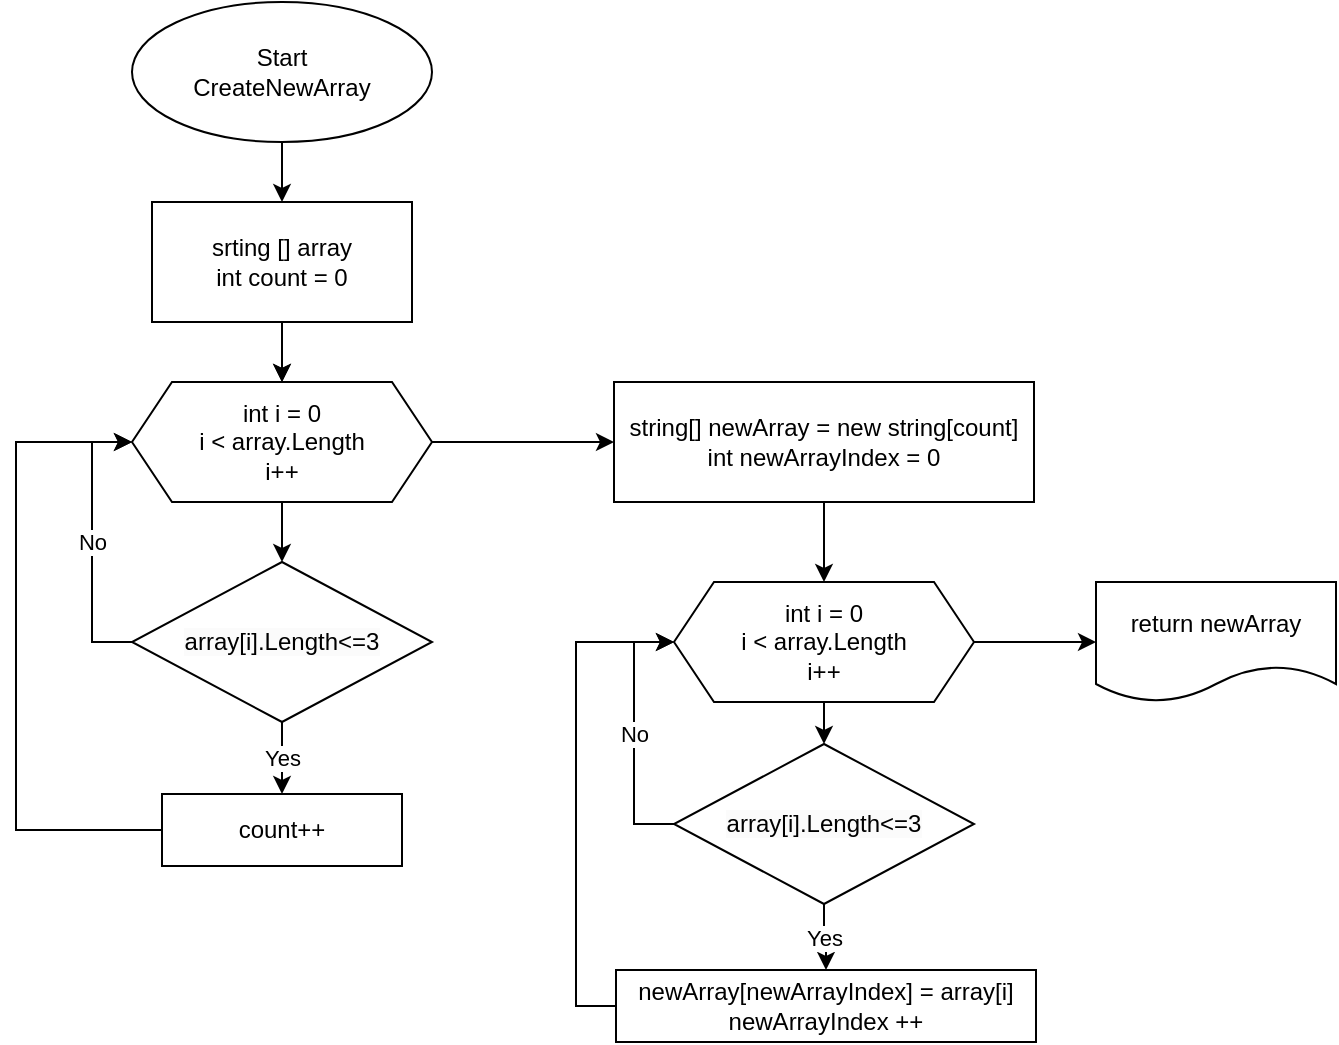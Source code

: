 <mxfile version="20.8.10" type="device"><diagram name="Страница 1" id="zc-KgeLhs6Rx8oAJjeGj"><mxGraphModel dx="1021" dy="506" grid="1" gridSize="10" guides="1" tooltips="1" connect="1" arrows="1" fold="1" page="1" pageScale="1" pageWidth="1169" pageHeight="827" math="0" shadow="0"><root><mxCell id="0"/><mxCell id="1" parent="0"/><mxCell id="bjv6lLLqhC_EdEihry8E-2" style="edgeStyle=orthogonalEdgeStyle;rounded=0;orthogonalLoop=1;jettySize=auto;html=1;entryX=0.5;entryY=0;entryDx=0;entryDy=0;" edge="1" parent="1" source="N6mVQTdHMDf3cujkYyt--1" target="bjv6lLLqhC_EdEihry8E-1"><mxGeometry relative="1" as="geometry"/></mxCell><mxCell id="N6mVQTdHMDf3cujkYyt--1" value="Start&lt;br&gt;CreateNewArray" style="ellipse;whiteSpace=wrap;html=1;" parent="1" vertex="1"><mxGeometry x="108" y="30" width="150" height="70" as="geometry"/></mxCell><mxCell id="bjv6lLLqhC_EdEihry8E-4" style="edgeStyle=orthogonalEdgeStyle;rounded=0;orthogonalLoop=1;jettySize=auto;html=1;entryX=0.5;entryY=0;entryDx=0;entryDy=0;" edge="1" parent="1" source="bjv6lLLqhC_EdEihry8E-1"><mxGeometry relative="1" as="geometry"><mxPoint x="183" y="220" as="targetPoint"/></mxGeometry></mxCell><mxCell id="bjv6lLLqhC_EdEihry8E-7" style="edgeStyle=orthogonalEdgeStyle;rounded=0;orthogonalLoop=1;jettySize=auto;html=1;entryX=0.5;entryY=0;entryDx=0;entryDy=0;" edge="1" parent="1" source="bjv6lLLqhC_EdEihry8E-1" target="bjv6lLLqhC_EdEihry8E-5"><mxGeometry relative="1" as="geometry"/></mxCell><mxCell id="bjv6lLLqhC_EdEihry8E-1" value="srting [] array&lt;br&gt;int count = 0" style="rounded=0;whiteSpace=wrap;html=1;" vertex="1" parent="1"><mxGeometry x="118" y="130" width="130" height="60" as="geometry"/></mxCell><mxCell id="bjv6lLLqhC_EdEihry8E-9" style="edgeStyle=orthogonalEdgeStyle;rounded=0;orthogonalLoop=1;jettySize=auto;html=1;entryX=0.5;entryY=0;entryDx=0;entryDy=0;" edge="1" parent="1" source="bjv6lLLqhC_EdEihry8E-5" target="bjv6lLLqhC_EdEihry8E-8"><mxGeometry relative="1" as="geometry"/></mxCell><mxCell id="bjv6lLLqhC_EdEihry8E-15" style="edgeStyle=orthogonalEdgeStyle;rounded=0;orthogonalLoop=1;jettySize=auto;html=1;" edge="1" parent="1" source="bjv6lLLqhC_EdEihry8E-5" target="bjv6lLLqhC_EdEihry8E-16"><mxGeometry relative="1" as="geometry"><mxPoint x="310" y="250" as="targetPoint"/></mxGeometry></mxCell><mxCell id="bjv6lLLqhC_EdEihry8E-5" value="int i = 0&lt;br&gt;i &amp;lt; array.Length&lt;br&gt;i++" style="shape=hexagon;perimeter=hexagonPerimeter2;whiteSpace=wrap;html=1;fixedSize=1;" vertex="1" parent="1"><mxGeometry x="108" y="220" width="150" height="60" as="geometry"/></mxCell><mxCell id="bjv6lLLqhC_EdEihry8E-12" value="Yes" style="edgeStyle=orthogonalEdgeStyle;rounded=0;orthogonalLoop=1;jettySize=auto;html=1;entryX=0.5;entryY=0;entryDx=0;entryDy=0;" edge="1" parent="1" source="bjv6lLLqhC_EdEihry8E-8" target="bjv6lLLqhC_EdEihry8E-11"><mxGeometry relative="1" as="geometry"/></mxCell><mxCell id="bjv6lLLqhC_EdEihry8E-13" value="No" style="edgeStyle=orthogonalEdgeStyle;rounded=0;orthogonalLoop=1;jettySize=auto;html=1;entryX=0;entryY=0.5;entryDx=0;entryDy=0;" edge="1" parent="1" source="bjv6lLLqhC_EdEihry8E-8" target="bjv6lLLqhC_EdEihry8E-5"><mxGeometry relative="1" as="geometry"><Array as="points"><mxPoint x="88" y="350"/><mxPoint x="88" y="250"/></Array></mxGeometry></mxCell><mxCell id="bjv6lLLqhC_EdEihry8E-8" value="&lt;span style=&quot;color: rgb(0, 0, 0); font-family: Helvetica; font-size: 12px; font-style: normal; font-variant-ligatures: normal; font-variant-caps: normal; font-weight: 400; letter-spacing: normal; orphans: 2; text-align: center; text-indent: 0px; text-transform: none; widows: 2; word-spacing: 0px; -webkit-text-stroke-width: 0px; background-color: rgb(251, 251, 251); text-decoration-thickness: initial; text-decoration-style: initial; text-decoration-color: initial; float: none; display: inline !important;&quot;&gt;array[i].Length&amp;lt;=3&lt;/span&gt;" style="rhombus;whiteSpace=wrap;html=1;" vertex="1" parent="1"><mxGeometry x="108" y="310" width="150" height="80" as="geometry"/></mxCell><mxCell id="bjv6lLLqhC_EdEihry8E-14" style="edgeStyle=orthogonalEdgeStyle;rounded=0;orthogonalLoop=1;jettySize=auto;html=1;entryX=0;entryY=0.5;entryDx=0;entryDy=0;exitX=0;exitY=0.5;exitDx=0;exitDy=0;" edge="1" parent="1" source="bjv6lLLqhC_EdEihry8E-11" target="bjv6lLLqhC_EdEihry8E-5"><mxGeometry relative="1" as="geometry"><Array as="points"><mxPoint x="50" y="444"/><mxPoint x="50" y="250"/></Array></mxGeometry></mxCell><mxCell id="bjv6lLLqhC_EdEihry8E-11" value="count++" style="rounded=0;whiteSpace=wrap;html=1;" vertex="1" parent="1"><mxGeometry x="123" y="426" width="120" height="36" as="geometry"/></mxCell><mxCell id="bjv6lLLqhC_EdEihry8E-18" style="edgeStyle=orthogonalEdgeStyle;rounded=0;orthogonalLoop=1;jettySize=auto;html=1;entryX=0.5;entryY=0;entryDx=0;entryDy=0;" edge="1" parent="1" source="bjv6lLLqhC_EdEihry8E-16" target="bjv6lLLqhC_EdEihry8E-17"><mxGeometry relative="1" as="geometry"/></mxCell><mxCell id="bjv6lLLqhC_EdEihry8E-16" value="string[] newArray = new string[count]&lt;br&gt;int newArrayIndex = 0" style="rounded=0;whiteSpace=wrap;html=1;" vertex="1" parent="1"><mxGeometry x="349" y="220" width="210" height="60" as="geometry"/></mxCell><mxCell id="bjv6lLLqhC_EdEihry8E-20" style="edgeStyle=orthogonalEdgeStyle;rounded=0;orthogonalLoop=1;jettySize=auto;html=1;entryX=0.5;entryY=0;entryDx=0;entryDy=0;" edge="1" parent="1" source="bjv6lLLqhC_EdEihry8E-17" target="bjv6lLLqhC_EdEihry8E-19"><mxGeometry relative="1" as="geometry"/></mxCell><mxCell id="bjv6lLLqhC_EdEihry8E-25" style="edgeStyle=orthogonalEdgeStyle;rounded=0;orthogonalLoop=1;jettySize=auto;html=1;" edge="1" parent="1" source="bjv6lLLqhC_EdEihry8E-17" target="bjv6lLLqhC_EdEihry8E-26"><mxGeometry relative="1" as="geometry"><mxPoint x="600" y="350" as="targetPoint"/></mxGeometry></mxCell><mxCell id="bjv6lLLqhC_EdEihry8E-17" value="int i = 0&lt;br&gt;i &amp;lt; array.Length&lt;br&gt;i++" style="shape=hexagon;perimeter=hexagonPerimeter2;whiteSpace=wrap;html=1;fixedSize=1;" vertex="1" parent="1"><mxGeometry x="379" y="320" width="150" height="60" as="geometry"/></mxCell><mxCell id="bjv6lLLqhC_EdEihry8E-22" value="Yes" style="edgeStyle=orthogonalEdgeStyle;rounded=0;orthogonalLoop=1;jettySize=auto;html=1;entryX=0.5;entryY=0;entryDx=0;entryDy=0;" edge="1" parent="1" source="bjv6lLLqhC_EdEihry8E-19" target="bjv6lLLqhC_EdEihry8E-21"><mxGeometry relative="1" as="geometry"/></mxCell><mxCell id="bjv6lLLqhC_EdEihry8E-23" value="No" style="edgeStyle=orthogonalEdgeStyle;rounded=0;orthogonalLoop=1;jettySize=auto;html=1;entryX=0;entryY=0.5;entryDx=0;entryDy=0;exitX=0;exitY=0.5;exitDx=0;exitDy=0;" edge="1" parent="1" source="bjv6lLLqhC_EdEihry8E-19" target="bjv6lLLqhC_EdEihry8E-17"><mxGeometry relative="1" as="geometry"><Array as="points"><mxPoint x="359" y="441"/><mxPoint x="359" y="350"/></Array></mxGeometry></mxCell><mxCell id="bjv6lLLqhC_EdEihry8E-19" value="&lt;span style=&quot;color: rgb(0, 0, 0); font-family: Helvetica; font-size: 12px; font-style: normal; font-variant-ligatures: normal; font-variant-caps: normal; font-weight: 400; letter-spacing: normal; orphans: 2; text-align: center; text-indent: 0px; text-transform: none; widows: 2; word-spacing: 0px; -webkit-text-stroke-width: 0px; background-color: rgb(251, 251, 251); text-decoration-thickness: initial; text-decoration-style: initial; text-decoration-color: initial; float: none; display: inline !important;&quot;&gt;array[i].Length&amp;lt;=3&lt;/span&gt;" style="rhombus;whiteSpace=wrap;html=1;" vertex="1" parent="1"><mxGeometry x="379" y="401" width="150" height="80" as="geometry"/></mxCell><mxCell id="bjv6lLLqhC_EdEihry8E-27" style="edgeStyle=orthogonalEdgeStyle;rounded=0;orthogonalLoop=1;jettySize=auto;html=1;entryX=0;entryY=0.5;entryDx=0;entryDy=0;" edge="1" parent="1" source="bjv6lLLqhC_EdEihry8E-21" target="bjv6lLLqhC_EdEihry8E-17"><mxGeometry relative="1" as="geometry"><Array as="points"><mxPoint x="330" y="532"/><mxPoint x="330" y="350"/></Array></mxGeometry></mxCell><mxCell id="bjv6lLLqhC_EdEihry8E-21" value="newArray[newArrayIndex] = array[i]&lt;br&gt;newArrayIndex ++" style="rounded=0;whiteSpace=wrap;html=1;" vertex="1" parent="1"><mxGeometry x="350" y="514" width="210" height="36" as="geometry"/></mxCell><mxCell id="bjv6lLLqhC_EdEihry8E-26" value="return newArray" style="shape=document;whiteSpace=wrap;html=1;boundedLbl=1;" vertex="1" parent="1"><mxGeometry x="590" y="320" width="120" height="60" as="geometry"/></mxCell></root></mxGraphModel></diagram></mxfile>